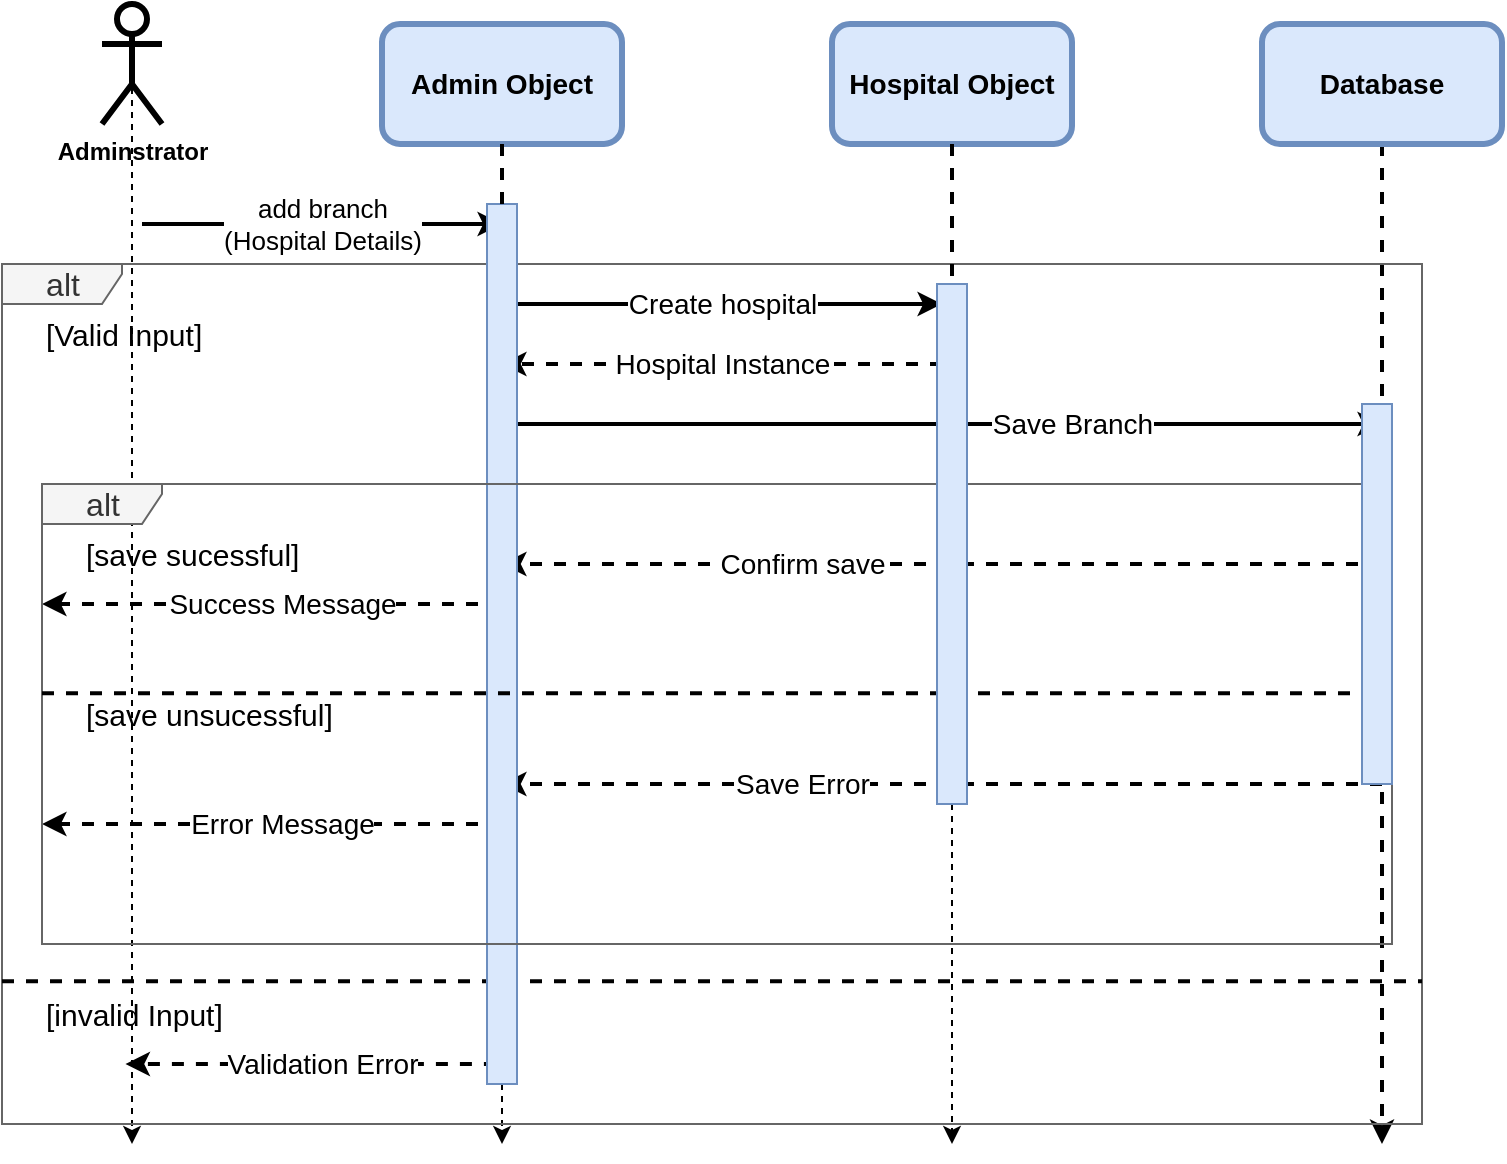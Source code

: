 <mxfile>
    <diagram id="kFZCvs2zv4o_mtvLX_J4" name="Page-1">
        <mxGraphModel dx="750" dy="601" grid="1" gridSize="10" guides="1" tooltips="1" connect="1" arrows="1" fold="1" page="1" pageScale="1" pageWidth="850" pageHeight="1100" math="0" shadow="0">
            <root>
                <mxCell id="0"/>
                <mxCell id="1" parent="0"/>
                <mxCell id="9" style="edgeStyle=none;html=1;exitX=0.5;exitY=0.5;exitDx=0;exitDy=0;exitPerimeter=0;dashed=1;strokeWidth=1;" parent="1" source="2" edge="1">
                    <mxGeometry relative="1" as="geometry">
                        <mxPoint x="75" y="590" as="targetPoint"/>
                        <Array as="points">
                            <mxPoint x="75" y="150"/>
                        </Array>
                    </mxGeometry>
                </mxCell>
                <mxCell id="2" value="&lt;b&gt;Adminstrator&lt;/b&gt;" style="shape=umlActor;verticalLabelPosition=bottom;verticalAlign=top;html=1;outlineConnect=0;strokeWidth=3;rounded=1;" parent="1" vertex="1">
                    <mxGeometry x="60" y="20" width="30" height="60" as="geometry"/>
                </mxCell>
                <mxCell id="6" style="edgeStyle=none;html=1;exitX=0.5;exitY=1;exitDx=0;exitDy=0;dashed=1;startArrow=none;" parent="1" source="81" edge="1">
                    <mxGeometry relative="1" as="geometry">
                        <mxPoint x="260" y="590" as="targetPoint"/>
                    </mxGeometry>
                </mxCell>
                <mxCell id="3" value="&lt;font style=&quot;font-size: 14px;&quot;&gt;&lt;b&gt;Admin Object&lt;/b&gt;&lt;/font&gt;" style="rounded=1;whiteSpace=wrap;html=1;strokeWidth=3;fillColor=#dae8fc;strokeColor=#6c8ebf;" parent="1" vertex="1">
                    <mxGeometry x="200" y="30" width="120" height="60" as="geometry"/>
                </mxCell>
                <mxCell id="7" style="edgeStyle=none;html=1;exitX=0.5;exitY=1;exitDx=0;exitDy=0;dashed=1;startArrow=none;" parent="1" source="83" edge="1">
                    <mxGeometry relative="1" as="geometry">
                        <mxPoint x="485" y="590" as="targetPoint"/>
                    </mxGeometry>
                </mxCell>
                <mxCell id="4" value="&lt;font style=&quot;font-size: 14px;&quot;&gt;&lt;b&gt;Hospital Object&lt;/b&gt;&lt;/font&gt;" style="rounded=1;whiteSpace=wrap;html=1;strokeWidth=3;fillColor=#dae8fc;strokeColor=#6c8ebf;" parent="1" vertex="1">
                    <mxGeometry x="425" y="30" width="120" height="60" as="geometry"/>
                </mxCell>
                <mxCell id="8" style="edgeStyle=none;html=1;exitX=0.5;exitY=1;exitDx=0;exitDy=0;dashed=1;strokeWidth=2;" parent="1" source="5" edge="1">
                    <mxGeometry relative="1" as="geometry">
                        <mxPoint x="700" y="590" as="targetPoint"/>
                    </mxGeometry>
                </mxCell>
                <mxCell id="5" value="&lt;font style=&quot;font-size: 14px;&quot;&gt;&lt;b&gt;Database&lt;/b&gt;&lt;/font&gt;" style="rounded=1;whiteSpace=wrap;html=1;strokeWidth=3;fillColor=#dae8fc;strokeColor=#6c8ebf;" parent="1" vertex="1">
                    <mxGeometry x="640" y="30" width="120" height="60" as="geometry"/>
                </mxCell>
                <mxCell id="14" value="" style="endArrow=classic;html=1;strokeWidth=2;" parent="1" edge="1">
                    <mxGeometry relative="1" as="geometry">
                        <mxPoint x="80" y="130" as="sourcePoint"/>
                        <mxPoint x="260" y="130" as="targetPoint"/>
                    </mxGeometry>
                </mxCell>
                <mxCell id="15" value="&lt;font style=&quot;font-size: 13px;&quot;&gt;add branch&lt;br&gt;(Hospital Details)&lt;/font&gt;" style="edgeLabel;resizable=0;html=1;align=center;verticalAlign=middle;strokeWidth=3;rounded=1;" parent="14" connectable="0" vertex="1">
                    <mxGeometry relative="1" as="geometry"/>
                </mxCell>
                <mxCell id="17" value="" style="endArrow=classic;html=1;strokeWidth=2;" parent="1" edge="1">
                    <mxGeometry relative="1" as="geometry">
                        <mxPoint x="260" y="170" as="sourcePoint"/>
                        <mxPoint x="480" y="170" as="targetPoint"/>
                    </mxGeometry>
                </mxCell>
                <mxCell id="18" value="&lt;font style=&quot;font-size: 14px;&quot;&gt;Create hospital&lt;/font&gt;" style="edgeLabel;resizable=0;html=1;align=center;verticalAlign=middle;strokeWidth=3;rounded=1;" parent="17" connectable="0" vertex="1">
                    <mxGeometry relative="1" as="geometry"/>
                </mxCell>
                <mxCell id="21" value="" style="endArrow=classic;html=1;strokeWidth=2;fontSize=13;dashed=1;" parent="1" edge="1">
                    <mxGeometry relative="1" as="geometry">
                        <mxPoint x="480" y="200" as="sourcePoint"/>
                        <mxPoint x="260" y="200" as="targetPoint"/>
                    </mxGeometry>
                </mxCell>
                <mxCell id="22" value="&lt;font style=&quot;font-size: 14px;&quot;&gt;Hospital Instance&lt;/font&gt;" style="edgeLabel;resizable=0;html=1;align=center;verticalAlign=middle;strokeWidth=3;fontSize=13;rounded=1;" parent="21" connectable="0" vertex="1">
                    <mxGeometry relative="1" as="geometry">
                        <mxPoint as="offset"/>
                    </mxGeometry>
                </mxCell>
                <mxCell id="23" value="" style="endArrow=classic;html=1;strokeWidth=2;" parent="1" edge="1">
                    <mxGeometry relative="1" as="geometry">
                        <mxPoint x="260" y="230" as="sourcePoint"/>
                        <mxPoint x="700" y="230" as="targetPoint"/>
                    </mxGeometry>
                </mxCell>
                <mxCell id="24" value="&lt;font style=&quot;font-size: 14px;&quot;&gt;Save Branch&lt;/font&gt;" style="edgeLabel;resizable=0;html=1;align=center;verticalAlign=middle;strokeWidth=3;rounded=1;" parent="23" connectable="0" vertex="1">
                    <mxGeometry relative="1" as="geometry">
                        <mxPoint x="65" as="offset"/>
                    </mxGeometry>
                </mxCell>
                <mxCell id="25" value="" style="endArrow=classic;html=1;strokeWidth=2;fontSize=13;dashed=1;" parent="1" edge="1">
                    <mxGeometry relative="1" as="geometry">
                        <mxPoint x="260" y="320" as="sourcePoint"/>
                        <mxPoint x="30" y="320" as="targetPoint"/>
                    </mxGeometry>
                </mxCell>
                <mxCell id="26" value="&lt;font style=&quot;font-size: 14px;&quot;&gt;Success Message&lt;/font&gt;" style="edgeLabel;resizable=0;html=1;align=center;verticalAlign=middle;strokeWidth=3;fontSize=13;rounded=1;" parent="25" connectable="0" vertex="1">
                    <mxGeometry relative="1" as="geometry">
                        <mxPoint x="5" as="offset"/>
                    </mxGeometry>
                </mxCell>
                <mxCell id="50" value="" style="endArrow=classic;html=1;strokeWidth=2;fontSize=13;dashed=1;" parent="1" edge="1">
                    <mxGeometry relative="1" as="geometry">
                        <mxPoint x="700" y="300" as="sourcePoint"/>
                        <mxPoint x="260" y="300" as="targetPoint"/>
                    </mxGeometry>
                </mxCell>
                <mxCell id="51" value="&lt;font style=&quot;font-size: 14px;&quot;&gt;Confirm save&lt;/font&gt;" style="edgeLabel;resizable=0;html=1;align=center;verticalAlign=middle;strokeWidth=3;fontSize=13;rounded=1;" parent="50" connectable="0" vertex="1">
                    <mxGeometry relative="1" as="geometry">
                        <mxPoint x="-70" as="offset"/>
                    </mxGeometry>
                </mxCell>
                <mxCell id="52" value="" style="endArrow=classic;html=1;strokeWidth=2;fontSize=13;dashed=1;" parent="1" edge="1">
                    <mxGeometry relative="1" as="geometry">
                        <mxPoint x="700" y="410" as="sourcePoint"/>
                        <mxPoint x="260" y="410" as="targetPoint"/>
                    </mxGeometry>
                </mxCell>
                <mxCell id="53" value="&lt;font style=&quot;font-size: 14px;&quot;&gt;Save Error&lt;/font&gt;" style="edgeLabel;resizable=0;html=1;align=center;verticalAlign=middle;strokeWidth=3;fontSize=13;rounded=1;" parent="52" connectable="0" vertex="1">
                    <mxGeometry relative="1" as="geometry">
                        <mxPoint x="-70" as="offset"/>
                    </mxGeometry>
                </mxCell>
                <mxCell id="54" value="" style="endArrow=classic;html=1;strokeWidth=2;fontSize=13;dashed=1;" parent="1" edge="1">
                    <mxGeometry relative="1" as="geometry">
                        <mxPoint x="260" y="430" as="sourcePoint"/>
                        <mxPoint x="30" y="430" as="targetPoint"/>
                    </mxGeometry>
                </mxCell>
                <mxCell id="55" value="&lt;font style=&quot;font-size: 14px;&quot;&gt;Error Message&lt;/font&gt;" style="edgeLabel;resizable=0;html=1;align=center;verticalAlign=middle;strokeWidth=3;fontSize=13;rounded=1;" parent="54" connectable="0" vertex="1">
                    <mxGeometry relative="1" as="geometry">
                        <mxPoint x="5" as="offset"/>
                    </mxGeometry>
                </mxCell>
                <mxCell id="68" value="&lt;font style=&quot;font-size: 16px;&quot;&gt;alt&lt;/font&gt;" style="shape=umlFrame;tabWidth=110;tabHeight=30;tabPosition=left;html=1;boundedLbl=1;labelInHeader=1;width=60;height=20;rounded=0;shadow=0;glass=0;sketch=0;fontSize=15;fillColor=#f5f5f5;fontColor=#333333;strokeColor=#666666;" parent="1" vertex="1">
                    <mxGeometry x="10" y="150" width="710" height="430" as="geometry"/>
                </mxCell>
                <mxCell id="69" value="[Valid Input]" style="text;rounded=0;shadow=0;glass=0;sketch=0;fontSize=15;" parent="68" vertex="1">
                    <mxGeometry width="100" height="20" relative="1" as="geometry">
                        <mxPoint x="20" y="20" as="offset"/>
                    </mxGeometry>
                </mxCell>
                <mxCell id="70" value="" style="line;strokeWidth=2;dashed=1;labelPosition=center;verticalLabelPosition=bottom;align=left;verticalAlign=top;spacingLeft=20;spacingTop=15;rounded=0;shadow=0;glass=0;sketch=0;fontSize=16;" parent="68" vertex="1">
                    <mxGeometry y="350.002" width="710" height="17.2" as="geometry"/>
                </mxCell>
                <mxCell id="71" value="[invalid Input]" style="text;rounded=0;shadow=0;glass=0;sketch=0;fontSize=15;" parent="68" vertex="1">
                    <mxGeometry width="100" height="20" relative="1" as="geometry">
                        <mxPoint x="20" y="360" as="offset"/>
                    </mxGeometry>
                </mxCell>
                <mxCell id="56" value="" style="endArrow=classic;html=1;strokeWidth=2;fontSize=13;dashed=1;" parent="68" edge="1">
                    <mxGeometry relative="1" as="geometry">
                        <mxPoint x="246.957" y="399.997" as="sourcePoint"/>
                        <mxPoint x="61.739" y="399.997" as="targetPoint"/>
                    </mxGeometry>
                </mxCell>
                <mxCell id="57" value="&lt;font style=&quot;font-size: 14px;&quot;&gt;Validation Error&lt;/font&gt;" style="edgeLabel;resizable=0;html=1;align=center;verticalAlign=middle;strokeWidth=3;fontSize=13;rounded=1;" parent="56" connectable="0" vertex="1">
                    <mxGeometry relative="1" as="geometry">
                        <mxPoint x="5" as="offset"/>
                    </mxGeometry>
                </mxCell>
                <mxCell id="81" value="" style="html=1;points=[];perimeter=orthogonalPerimeter;rounded=0;shadow=0;glass=0;sketch=0;fontSize=16;fillColor=#dae8fc;strokeColor=#6c8ebf;" parent="68" vertex="1">
                    <mxGeometry x="242.5" y="-30" width="15" height="440" as="geometry"/>
                </mxCell>
                <mxCell id="72" value="&lt;font style=&quot;font-size: 16px;&quot;&gt;alt&lt;/font&gt;" style="shape=umlFrame;tabWidth=110;tabHeight=30;tabPosition=left;html=1;boundedLbl=1;labelInHeader=1;width=60;height=20;rounded=0;shadow=0;glass=0;sketch=0;fontSize=15;fillColor=#f5f5f5;fontColor=#333333;strokeColor=#666666;" parent="1" vertex="1">
                    <mxGeometry x="30" y="260" width="675" height="230" as="geometry"/>
                </mxCell>
                <mxCell id="73" value="[save sucessful]" style="text;rounded=0;shadow=0;glass=0;sketch=0;fontSize=15;" parent="72" vertex="1">
                    <mxGeometry width="100" height="20" relative="1" as="geometry">
                        <mxPoint x="20" y="20" as="offset"/>
                    </mxGeometry>
                </mxCell>
                <mxCell id="74" value="" style="line;strokeWidth=2;dashed=1;labelPosition=center;verticalLabelPosition=bottom;align=left;verticalAlign=top;spacingLeft=20;spacingTop=15;rounded=0;shadow=0;glass=0;sketch=0;fontSize=16;" parent="72" vertex="1">
                    <mxGeometry y="100.002" width="670.0" height="9.2" as="geometry"/>
                </mxCell>
                <mxCell id="78" value="[save unsucessful]" style="text;rounded=0;shadow=0;glass=0;sketch=0;fontSize=15;" parent="72" vertex="1">
                    <mxGeometry width="100" height="20" relative="1" as="geometry">
                        <mxPoint x="20" y="100" as="offset"/>
                    </mxGeometry>
                </mxCell>
                <mxCell id="85" value="" style="html=1;points=[];perimeter=orthogonalPerimeter;rounded=0;shadow=0;glass=0;sketch=0;fontSize=16;fillColor=#dae8fc;strokeColor=#6c8ebf;" parent="72" vertex="1">
                    <mxGeometry x="660" y="-40" width="15" height="190" as="geometry"/>
                </mxCell>
                <mxCell id="82" value="" style="edgeStyle=none;html=1;exitX=0.5;exitY=1;exitDx=0;exitDy=0;dashed=1;endArrow=none;strokeWidth=2;" parent="1" source="3" target="81" edge="1">
                    <mxGeometry relative="1" as="geometry">
                        <mxPoint x="260" y="590" as="targetPoint"/>
                        <mxPoint x="260" y="90" as="sourcePoint"/>
                    </mxGeometry>
                </mxCell>
                <mxCell id="84" value="" style="edgeStyle=none;html=1;exitX=0.5;exitY=1;exitDx=0;exitDy=0;dashed=1;endArrow=none;strokeWidth=2;" parent="1" source="4" target="83" edge="1">
                    <mxGeometry relative="1" as="geometry">
                        <mxPoint x="485" y="590" as="targetPoint"/>
                        <mxPoint x="485" y="90" as="sourcePoint"/>
                    </mxGeometry>
                </mxCell>
                <mxCell id="83" value="" style="html=1;points=[];perimeter=orthogonalPerimeter;rounded=0;shadow=0;glass=0;sketch=0;fontSize=16;fillColor=#dae8fc;strokeColor=#6c8ebf;" parent="1" vertex="1">
                    <mxGeometry x="477.5" y="160" width="15" height="260" as="geometry"/>
                </mxCell>
            </root>
        </mxGraphModel>
    </diagram>
</mxfile>